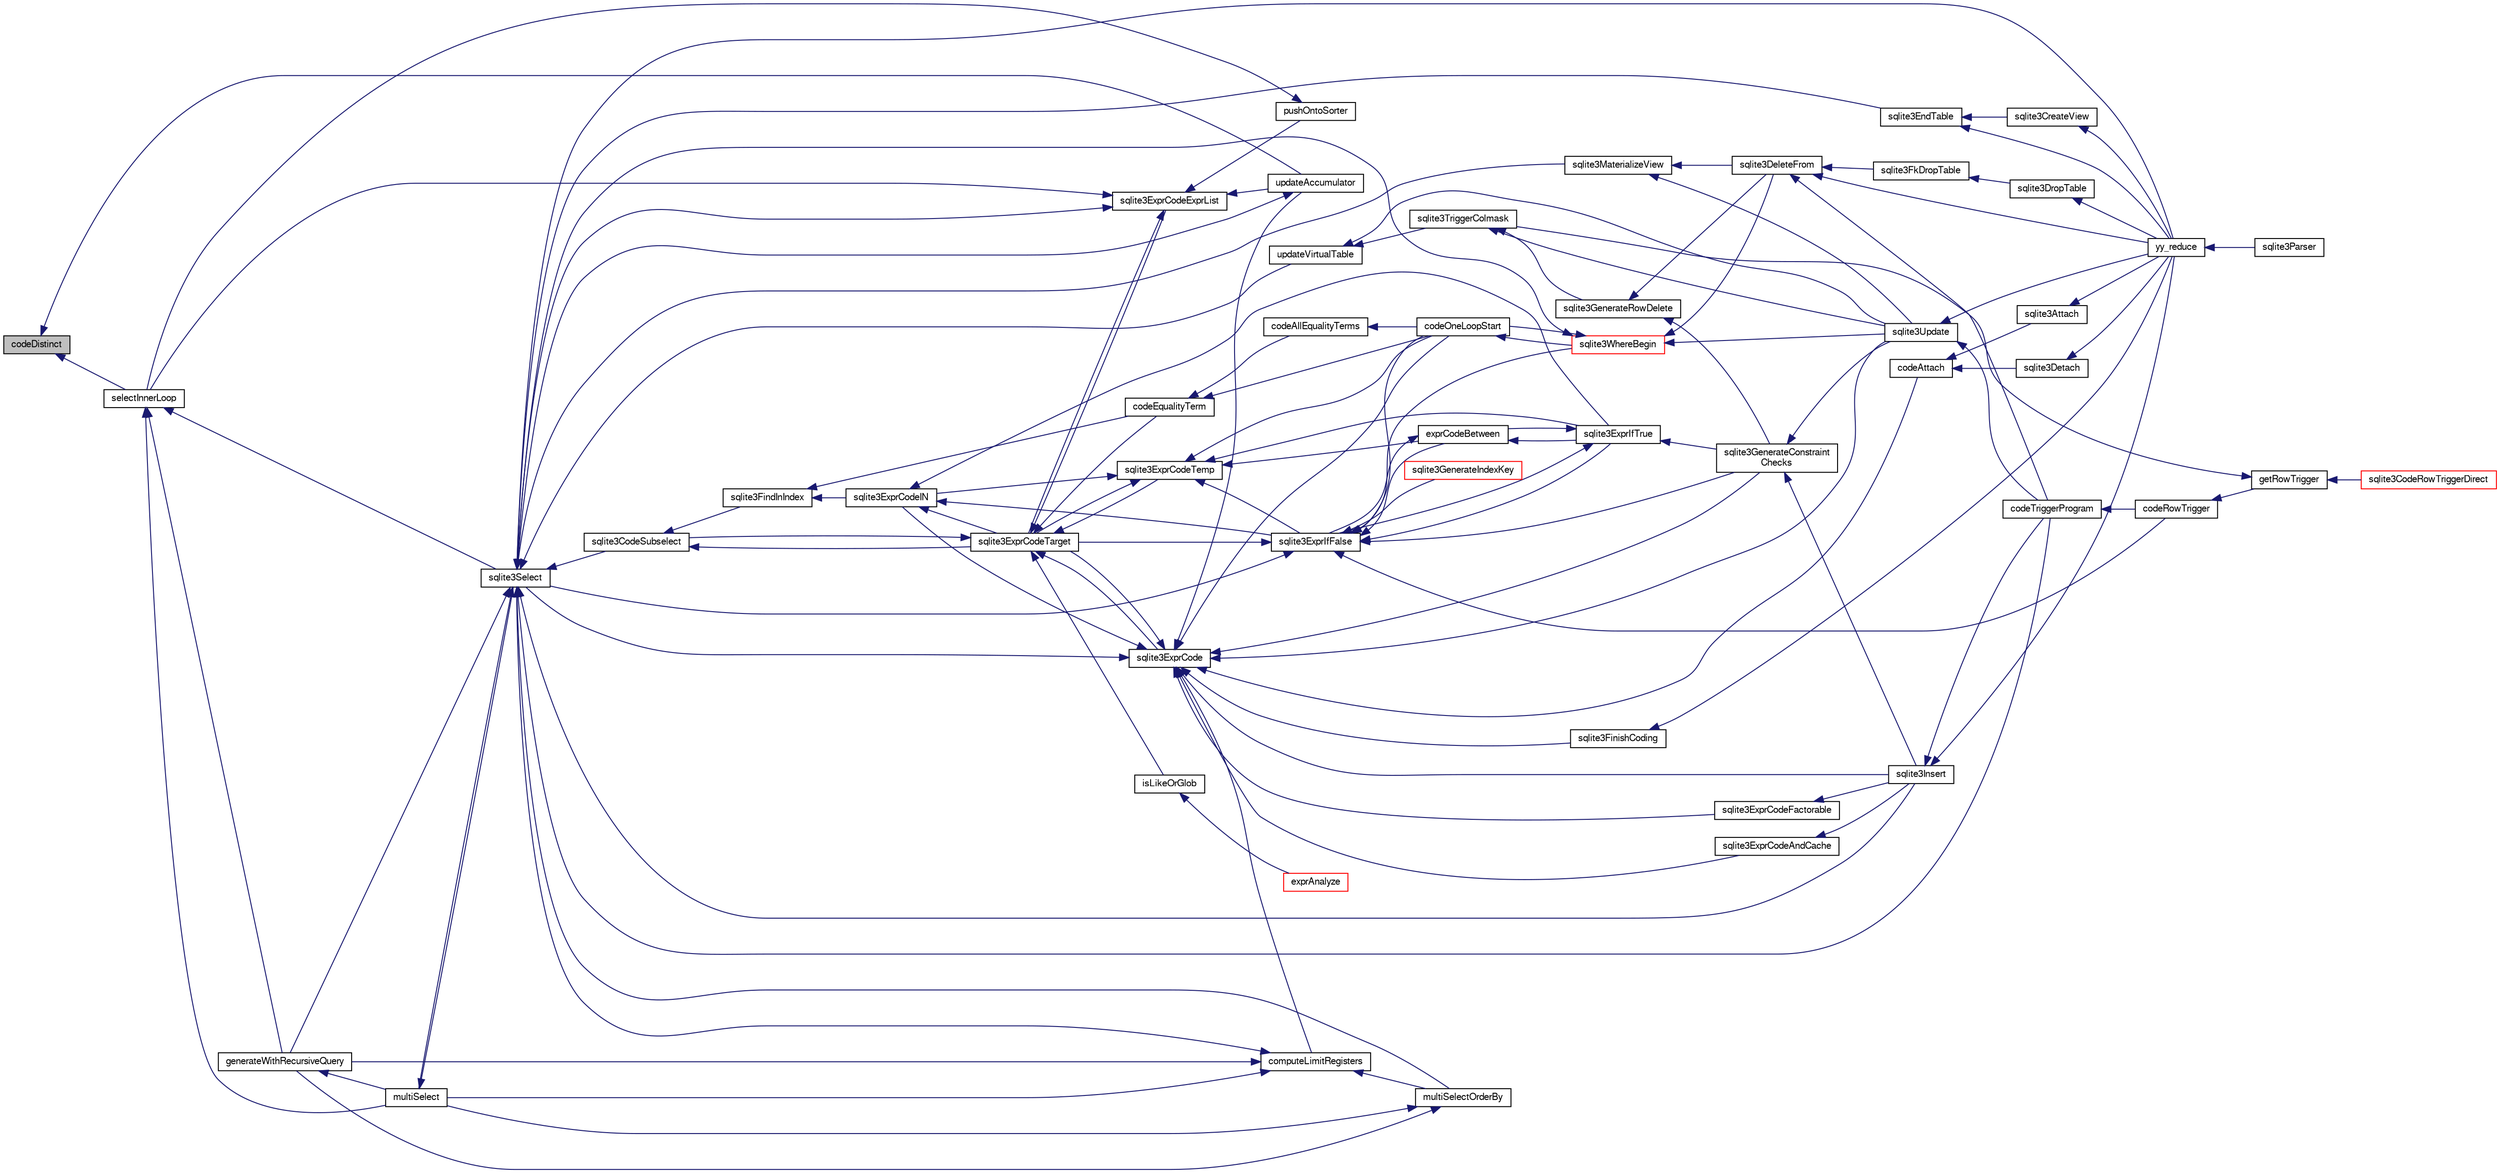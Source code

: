 digraph "codeDistinct"
{
  edge [fontname="FreeSans",fontsize="10",labelfontname="FreeSans",labelfontsize="10"];
  node [fontname="FreeSans",fontsize="10",shape=record];
  rankdir="LR";
  Node51904 [label="codeDistinct",height=0.2,width=0.4,color="black", fillcolor="grey75", style="filled", fontcolor="black"];
  Node51904 -> Node51905 [dir="back",color="midnightblue",fontsize="10",style="solid",fontname="FreeSans"];
  Node51905 [label="selectInnerLoop",height=0.2,width=0.4,color="black", fillcolor="white", style="filled",URL="$sqlite3_8c.html#ababe0933661ebe67eb0e6074bb1fd411"];
  Node51905 -> Node51906 [dir="back",color="midnightblue",fontsize="10",style="solid",fontname="FreeSans"];
  Node51906 [label="generateWithRecursiveQuery",height=0.2,width=0.4,color="black", fillcolor="white", style="filled",URL="$sqlite3_8c.html#ade2c3663fa9c3b9676507984b9483942"];
  Node51906 -> Node51907 [dir="back",color="midnightblue",fontsize="10",style="solid",fontname="FreeSans"];
  Node51907 [label="multiSelect",height=0.2,width=0.4,color="black", fillcolor="white", style="filled",URL="$sqlite3_8c.html#a6456c61f3d9b2389738753cedfa24fa7"];
  Node51907 -> Node51908 [dir="back",color="midnightblue",fontsize="10",style="solid",fontname="FreeSans"];
  Node51908 [label="sqlite3Select",height=0.2,width=0.4,color="black", fillcolor="white", style="filled",URL="$sqlite3_8c.html#a2465ee8c956209ba4b272477b7c21a45"];
  Node51908 -> Node51909 [dir="back",color="midnightblue",fontsize="10",style="solid",fontname="FreeSans"];
  Node51909 [label="sqlite3CodeSubselect",height=0.2,width=0.4,color="black", fillcolor="white", style="filled",URL="$sqlite3_8c.html#aa69b46d2204a1d1b110107a1be12ee0c"];
  Node51909 -> Node51910 [dir="back",color="midnightblue",fontsize="10",style="solid",fontname="FreeSans"];
  Node51910 [label="sqlite3FindInIndex",height=0.2,width=0.4,color="black", fillcolor="white", style="filled",URL="$sqlite3_8c.html#af7d8c56ab0231f44bb5f87b3fafeffb2"];
  Node51910 -> Node51911 [dir="back",color="midnightblue",fontsize="10",style="solid",fontname="FreeSans"];
  Node51911 [label="sqlite3ExprCodeIN",height=0.2,width=0.4,color="black", fillcolor="white", style="filled",URL="$sqlite3_8c.html#ad9cf4f5b5ffb90c24a4a0900c8626193"];
  Node51911 -> Node51912 [dir="back",color="midnightblue",fontsize="10",style="solid",fontname="FreeSans"];
  Node51912 [label="sqlite3ExprCodeTarget",height=0.2,width=0.4,color="black", fillcolor="white", style="filled",URL="$sqlite3_8c.html#a4f308397a0a3ed299ed31aaa1ae2a293"];
  Node51912 -> Node51909 [dir="back",color="midnightblue",fontsize="10",style="solid",fontname="FreeSans"];
  Node51912 -> Node51913 [dir="back",color="midnightblue",fontsize="10",style="solid",fontname="FreeSans"];
  Node51913 [label="sqlite3ExprCodeTemp",height=0.2,width=0.4,color="black", fillcolor="white", style="filled",URL="$sqlite3_8c.html#a3bc5c1ccb3c5851847e2aeb4a84ae1fc"];
  Node51913 -> Node51911 [dir="back",color="midnightblue",fontsize="10",style="solid",fontname="FreeSans"];
  Node51913 -> Node51912 [dir="back",color="midnightblue",fontsize="10",style="solid",fontname="FreeSans"];
  Node51913 -> Node51914 [dir="back",color="midnightblue",fontsize="10",style="solid",fontname="FreeSans"];
  Node51914 [label="exprCodeBetween",height=0.2,width=0.4,color="black", fillcolor="white", style="filled",URL="$sqlite3_8c.html#abd053493214542bca8f406f42145d173"];
  Node51914 -> Node51915 [dir="back",color="midnightblue",fontsize="10",style="solid",fontname="FreeSans"];
  Node51915 [label="sqlite3ExprIfTrue",height=0.2,width=0.4,color="black", fillcolor="white", style="filled",URL="$sqlite3_8c.html#ad93a55237c23e1b743ab1f59df1a1444"];
  Node51915 -> Node51914 [dir="back",color="midnightblue",fontsize="10",style="solid",fontname="FreeSans"];
  Node51915 -> Node51916 [dir="back",color="midnightblue",fontsize="10",style="solid",fontname="FreeSans"];
  Node51916 [label="sqlite3ExprIfFalse",height=0.2,width=0.4,color="black", fillcolor="white", style="filled",URL="$sqlite3_8c.html#af97ecccb5d56e321e118414b08f65b71"];
  Node51916 -> Node51912 [dir="back",color="midnightblue",fontsize="10",style="solid",fontname="FreeSans"];
  Node51916 -> Node51914 [dir="back",color="midnightblue",fontsize="10",style="solid",fontname="FreeSans"];
  Node51916 -> Node51915 [dir="back",color="midnightblue",fontsize="10",style="solid",fontname="FreeSans"];
  Node51916 -> Node51917 [dir="back",color="midnightblue",fontsize="10",style="solid",fontname="FreeSans"];
  Node51917 [label="sqlite3GenerateIndexKey",height=0.2,width=0.4,color="red", fillcolor="white", style="filled",URL="$sqlite3_8c.html#ab85ac93d5c5e6760f45f07897be7f272"];
  Node51916 -> Node51943 [dir="back",color="midnightblue",fontsize="10",style="solid",fontname="FreeSans"];
  Node51943 [label="sqlite3GenerateConstraint\lChecks",height=0.2,width=0.4,color="black", fillcolor="white", style="filled",URL="$sqlite3_8c.html#aef639c1e6a0c0a67ca6e7690ad931bd2"];
  Node51943 -> Node51941 [dir="back",color="midnightblue",fontsize="10",style="solid",fontname="FreeSans"];
  Node51941 [label="sqlite3Insert",height=0.2,width=0.4,color="black", fillcolor="white", style="filled",URL="$sqlite3_8c.html#a5b17c9c2000bae6bdff8e6be48d7dc2b"];
  Node51941 -> Node51934 [dir="back",color="midnightblue",fontsize="10",style="solid",fontname="FreeSans"];
  Node51934 [label="codeTriggerProgram",height=0.2,width=0.4,color="black", fillcolor="white", style="filled",URL="$sqlite3_8c.html#a120801f59d9281d201d2ff4b2606836e"];
  Node51934 -> Node51935 [dir="back",color="midnightblue",fontsize="10",style="solid",fontname="FreeSans"];
  Node51935 [label="codeRowTrigger",height=0.2,width=0.4,color="black", fillcolor="white", style="filled",URL="$sqlite3_8c.html#a463cea5aaaf388b560b206570a0022fc"];
  Node51935 -> Node51936 [dir="back",color="midnightblue",fontsize="10",style="solid",fontname="FreeSans"];
  Node51936 [label="getRowTrigger",height=0.2,width=0.4,color="black", fillcolor="white", style="filled",URL="$sqlite3_8c.html#a69626ef20b540d1a2b19cf56f3f45689"];
  Node51936 -> Node51937 [dir="back",color="midnightblue",fontsize="10",style="solid",fontname="FreeSans"];
  Node51937 [label="sqlite3CodeRowTriggerDirect",height=0.2,width=0.4,color="red", fillcolor="white", style="filled",URL="$sqlite3_8c.html#ad92829f9001bcf89a0299dad5a48acd4"];
  Node51936 -> Node51942 [dir="back",color="midnightblue",fontsize="10",style="solid",fontname="FreeSans"];
  Node51942 [label="sqlite3TriggerColmask",height=0.2,width=0.4,color="black", fillcolor="white", style="filled",URL="$sqlite3_8c.html#acace8e99e37ae5e84ea03c65e820c540"];
  Node51942 -> Node51930 [dir="back",color="midnightblue",fontsize="10",style="solid",fontname="FreeSans"];
  Node51930 [label="sqlite3GenerateRowDelete",height=0.2,width=0.4,color="black", fillcolor="white", style="filled",URL="$sqlite3_8c.html#a2c76cbf3027fc18fdbb8cb4cd96b77d9"];
  Node51930 -> Node51931 [dir="back",color="midnightblue",fontsize="10",style="solid",fontname="FreeSans"];
  Node51931 [label="sqlite3DeleteFrom",height=0.2,width=0.4,color="black", fillcolor="white", style="filled",URL="$sqlite3_8c.html#ab9b4b45349188b49eabb23f94608a091"];
  Node51931 -> Node51932 [dir="back",color="midnightblue",fontsize="10",style="solid",fontname="FreeSans"];
  Node51932 [label="sqlite3FkDropTable",height=0.2,width=0.4,color="black", fillcolor="white", style="filled",URL="$sqlite3_8c.html#a1218c6fc74e89152ceaa4760e82f5ef9"];
  Node51932 -> Node51933 [dir="back",color="midnightblue",fontsize="10",style="solid",fontname="FreeSans"];
  Node51933 [label="sqlite3DropTable",height=0.2,width=0.4,color="black", fillcolor="white", style="filled",URL="$sqlite3_8c.html#a5534f77364b5568783c0e50db3c9defb"];
  Node51933 -> Node51921 [dir="back",color="midnightblue",fontsize="10",style="solid",fontname="FreeSans"];
  Node51921 [label="yy_reduce",height=0.2,width=0.4,color="black", fillcolor="white", style="filled",URL="$sqlite3_8c.html#a7c419a9b25711c666a9a2449ef377f14"];
  Node51921 -> Node51922 [dir="back",color="midnightblue",fontsize="10",style="solid",fontname="FreeSans"];
  Node51922 [label="sqlite3Parser",height=0.2,width=0.4,color="black", fillcolor="white", style="filled",URL="$sqlite3_8c.html#a0327d71a5fabe0b6a343d78a2602e72a"];
  Node51931 -> Node51934 [dir="back",color="midnightblue",fontsize="10",style="solid",fontname="FreeSans"];
  Node51931 -> Node51921 [dir="back",color="midnightblue",fontsize="10",style="solid",fontname="FreeSans"];
  Node51930 -> Node51943 [dir="back",color="midnightblue",fontsize="10",style="solid",fontname="FreeSans"];
  Node51942 -> Node51939 [dir="back",color="midnightblue",fontsize="10",style="solid",fontname="FreeSans"];
  Node51939 [label="sqlite3Update",height=0.2,width=0.4,color="black", fillcolor="white", style="filled",URL="$sqlite3_8c.html#ac5aa67c46e8cc8174566fabe6809fafa"];
  Node51939 -> Node51934 [dir="back",color="midnightblue",fontsize="10",style="solid",fontname="FreeSans"];
  Node51939 -> Node51921 [dir="back",color="midnightblue",fontsize="10",style="solid",fontname="FreeSans"];
  Node51941 -> Node51921 [dir="back",color="midnightblue",fontsize="10",style="solid",fontname="FreeSans"];
  Node51943 -> Node51939 [dir="back",color="midnightblue",fontsize="10",style="solid",fontname="FreeSans"];
  Node51916 -> Node51908 [dir="back",color="midnightblue",fontsize="10",style="solid",fontname="FreeSans"];
  Node51916 -> Node51935 [dir="back",color="midnightblue",fontsize="10",style="solid",fontname="FreeSans"];
  Node51916 -> Node51949 [dir="back",color="midnightblue",fontsize="10",style="solid",fontname="FreeSans"];
  Node51949 [label="codeOneLoopStart",height=0.2,width=0.4,color="black", fillcolor="white", style="filled",URL="$sqlite3_8c.html#aa868875120b151c169cc79139ed6e008"];
  Node51949 -> Node51946 [dir="back",color="midnightblue",fontsize="10",style="solid",fontname="FreeSans"];
  Node51946 [label="sqlite3WhereBegin",height=0.2,width=0.4,color="red", fillcolor="white", style="filled",URL="$sqlite3_8c.html#acad049f5c9a96a8118cffd5e5ce89f7c"];
  Node51946 -> Node51931 [dir="back",color="midnightblue",fontsize="10",style="solid",fontname="FreeSans"];
  Node51946 -> Node51908 [dir="back",color="midnightblue",fontsize="10",style="solid",fontname="FreeSans"];
  Node51946 -> Node51939 [dir="back",color="midnightblue",fontsize="10",style="solid",fontname="FreeSans"];
  Node51946 -> Node51949 [dir="back",color="midnightblue",fontsize="10",style="solid",fontname="FreeSans"];
  Node51916 -> Node51946 [dir="back",color="midnightblue",fontsize="10",style="solid",fontname="FreeSans"];
  Node51915 -> Node51943 [dir="back",color="midnightblue",fontsize="10",style="solid",fontname="FreeSans"];
  Node51914 -> Node51916 [dir="back",color="midnightblue",fontsize="10",style="solid",fontname="FreeSans"];
  Node51913 -> Node51915 [dir="back",color="midnightblue",fontsize="10",style="solid",fontname="FreeSans"];
  Node51913 -> Node51916 [dir="back",color="midnightblue",fontsize="10",style="solid",fontname="FreeSans"];
  Node51913 -> Node51949 [dir="back",color="midnightblue",fontsize="10",style="solid",fontname="FreeSans"];
  Node51912 -> Node51950 [dir="back",color="midnightblue",fontsize="10",style="solid",fontname="FreeSans"];
  Node51950 [label="sqlite3ExprCode",height=0.2,width=0.4,color="black", fillcolor="white", style="filled",URL="$sqlite3_8c.html#a75f270fb0b111b86924cca4ea507b417"];
  Node51950 -> Node51911 [dir="back",color="midnightblue",fontsize="10",style="solid",fontname="FreeSans"];
  Node51950 -> Node51912 [dir="back",color="midnightblue",fontsize="10",style="solid",fontname="FreeSans"];
  Node51950 -> Node51951 [dir="back",color="midnightblue",fontsize="10",style="solid",fontname="FreeSans"];
  Node51951 [label="sqlite3ExprCodeFactorable",height=0.2,width=0.4,color="black", fillcolor="white", style="filled",URL="$sqlite3_8c.html#a843f7fd58eec5a683c1fd8435fcd1e84"];
  Node51951 -> Node51941 [dir="back",color="midnightblue",fontsize="10",style="solid",fontname="FreeSans"];
  Node51950 -> Node51952 [dir="back",color="midnightblue",fontsize="10",style="solid",fontname="FreeSans"];
  Node51952 [label="sqlite3ExprCodeAndCache",height=0.2,width=0.4,color="black", fillcolor="white", style="filled",URL="$sqlite3_8c.html#ae3e46527d9b7fc9cb9236d21a5e6b1d8"];
  Node51952 -> Node51941 [dir="back",color="midnightblue",fontsize="10",style="solid",fontname="FreeSans"];
  Node51950 -> Node51953 [dir="back",color="midnightblue",fontsize="10",style="solid",fontname="FreeSans"];
  Node51953 [label="codeAttach",height=0.2,width=0.4,color="black", fillcolor="white", style="filled",URL="$sqlite3_8c.html#ade4e9e30d828a19c191fdcb098676d5b"];
  Node51953 -> Node51954 [dir="back",color="midnightblue",fontsize="10",style="solid",fontname="FreeSans"];
  Node51954 [label="sqlite3Detach",height=0.2,width=0.4,color="black", fillcolor="white", style="filled",URL="$sqlite3_8c.html#ab1a5a0b01c7560aef5e0b8603a68747d"];
  Node51954 -> Node51921 [dir="back",color="midnightblue",fontsize="10",style="solid",fontname="FreeSans"];
  Node51953 -> Node51955 [dir="back",color="midnightblue",fontsize="10",style="solid",fontname="FreeSans"];
  Node51955 [label="sqlite3Attach",height=0.2,width=0.4,color="black", fillcolor="white", style="filled",URL="$sqlite3_8c.html#ae0907fe0b43cc1b4c7e6a16213e8546f"];
  Node51955 -> Node51921 [dir="back",color="midnightblue",fontsize="10",style="solid",fontname="FreeSans"];
  Node51950 -> Node51956 [dir="back",color="midnightblue",fontsize="10",style="solid",fontname="FreeSans"];
  Node51956 [label="sqlite3FinishCoding",height=0.2,width=0.4,color="black", fillcolor="white", style="filled",URL="$sqlite3_8c.html#a651bc5b446c276c092705856d995b278"];
  Node51956 -> Node51921 [dir="back",color="midnightblue",fontsize="10",style="solid",fontname="FreeSans"];
  Node51950 -> Node51941 [dir="back",color="midnightblue",fontsize="10",style="solid",fontname="FreeSans"];
  Node51950 -> Node51943 [dir="back",color="midnightblue",fontsize="10",style="solid",fontname="FreeSans"];
  Node51950 -> Node51957 [dir="back",color="midnightblue",fontsize="10",style="solid",fontname="FreeSans"];
  Node51957 [label="computeLimitRegisters",height=0.2,width=0.4,color="black", fillcolor="white", style="filled",URL="$sqlite3_8c.html#ae9d37055e4905929b6f6cda5461e2f37"];
  Node51957 -> Node51906 [dir="back",color="midnightblue",fontsize="10",style="solid",fontname="FreeSans"];
  Node51957 -> Node51907 [dir="back",color="midnightblue",fontsize="10",style="solid",fontname="FreeSans"];
  Node51957 -> Node51958 [dir="back",color="midnightblue",fontsize="10",style="solid",fontname="FreeSans"];
  Node51958 [label="multiSelectOrderBy",height=0.2,width=0.4,color="black", fillcolor="white", style="filled",URL="$sqlite3_8c.html#afcdb8488c6f4dfdadaf9f04bca35b808"];
  Node51958 -> Node51906 [dir="back",color="midnightblue",fontsize="10",style="solid",fontname="FreeSans"];
  Node51958 -> Node51907 [dir="back",color="midnightblue",fontsize="10",style="solid",fontname="FreeSans"];
  Node51957 -> Node51908 [dir="back",color="midnightblue",fontsize="10",style="solid",fontname="FreeSans"];
  Node51950 -> Node51959 [dir="back",color="midnightblue",fontsize="10",style="solid",fontname="FreeSans"];
  Node51959 [label="updateAccumulator",height=0.2,width=0.4,color="black", fillcolor="white", style="filled",URL="$sqlite3_8c.html#a1681660dd3ecd50c8727d6e56a537bd9"];
  Node51959 -> Node51908 [dir="back",color="midnightblue",fontsize="10",style="solid",fontname="FreeSans"];
  Node51950 -> Node51908 [dir="back",color="midnightblue",fontsize="10",style="solid",fontname="FreeSans"];
  Node51950 -> Node51939 [dir="back",color="midnightblue",fontsize="10",style="solid",fontname="FreeSans"];
  Node51950 -> Node51949 [dir="back",color="midnightblue",fontsize="10",style="solid",fontname="FreeSans"];
  Node51912 -> Node51960 [dir="back",color="midnightblue",fontsize="10",style="solid",fontname="FreeSans"];
  Node51960 [label="sqlite3ExprCodeExprList",height=0.2,width=0.4,color="black", fillcolor="white", style="filled",URL="$sqlite3_8c.html#a05b2b3dc3de7565de24eb3a2ff4e9566"];
  Node51960 -> Node51912 [dir="back",color="midnightblue",fontsize="10",style="solid",fontname="FreeSans"];
  Node51960 -> Node51961 [dir="back",color="midnightblue",fontsize="10",style="solid",fontname="FreeSans"];
  Node51961 [label="pushOntoSorter",height=0.2,width=0.4,color="black", fillcolor="white", style="filled",URL="$sqlite3_8c.html#a4555397beb584a386e7739cf022a6651"];
  Node51961 -> Node51905 [dir="back",color="midnightblue",fontsize="10",style="solid",fontname="FreeSans"];
  Node51960 -> Node51905 [dir="back",color="midnightblue",fontsize="10",style="solid",fontname="FreeSans"];
  Node51960 -> Node51959 [dir="back",color="midnightblue",fontsize="10",style="solid",fontname="FreeSans"];
  Node51960 -> Node51908 [dir="back",color="midnightblue",fontsize="10",style="solid",fontname="FreeSans"];
  Node51912 -> Node51962 [dir="back",color="midnightblue",fontsize="10",style="solid",fontname="FreeSans"];
  Node51962 [label="isLikeOrGlob",height=0.2,width=0.4,color="black", fillcolor="white", style="filled",URL="$sqlite3_8c.html#a6c38e495198bf8976f68d1a6ebd74a50"];
  Node51962 -> Node51963 [dir="back",color="midnightblue",fontsize="10",style="solid",fontname="FreeSans"];
  Node51963 [label="exprAnalyze",height=0.2,width=0.4,color="red", fillcolor="white", style="filled",URL="$sqlite3_8c.html#acb10e48c9a4184a4edd9bfd5b14ad0b7"];
  Node51912 -> Node51971 [dir="back",color="midnightblue",fontsize="10",style="solid",fontname="FreeSans"];
  Node51971 [label="codeEqualityTerm",height=0.2,width=0.4,color="black", fillcolor="white", style="filled",URL="$sqlite3_8c.html#ad88a57073f031452c9843e97f15acc47"];
  Node51971 -> Node51972 [dir="back",color="midnightblue",fontsize="10",style="solid",fontname="FreeSans"];
  Node51972 [label="codeAllEqualityTerms",height=0.2,width=0.4,color="black", fillcolor="white", style="filled",URL="$sqlite3_8c.html#a3095598b812500a4efe41bf17cd49381"];
  Node51972 -> Node51949 [dir="back",color="midnightblue",fontsize="10",style="solid",fontname="FreeSans"];
  Node51971 -> Node51949 [dir="back",color="midnightblue",fontsize="10",style="solid",fontname="FreeSans"];
  Node51911 -> Node51915 [dir="back",color="midnightblue",fontsize="10",style="solid",fontname="FreeSans"];
  Node51911 -> Node51916 [dir="back",color="midnightblue",fontsize="10",style="solid",fontname="FreeSans"];
  Node51910 -> Node51971 [dir="back",color="midnightblue",fontsize="10",style="solid",fontname="FreeSans"];
  Node51909 -> Node51912 [dir="back",color="midnightblue",fontsize="10",style="solid",fontname="FreeSans"];
  Node51908 -> Node51924 [dir="back",color="midnightblue",fontsize="10",style="solid",fontname="FreeSans"];
  Node51924 [label="sqlite3EndTable",height=0.2,width=0.4,color="black", fillcolor="white", style="filled",URL="$sqlite3_8c.html#a7b5f2c66c0f0b6f819d970ca389768b0"];
  Node51924 -> Node51925 [dir="back",color="midnightblue",fontsize="10",style="solid",fontname="FreeSans"];
  Node51925 [label="sqlite3CreateView",height=0.2,width=0.4,color="black", fillcolor="white", style="filled",URL="$sqlite3_8c.html#a9d85cb00ff71dee5cd9a019503a6982e"];
  Node51925 -> Node51921 [dir="back",color="midnightblue",fontsize="10",style="solid",fontname="FreeSans"];
  Node51924 -> Node51921 [dir="back",color="midnightblue",fontsize="10",style="solid",fontname="FreeSans"];
  Node51908 -> Node51973 [dir="back",color="midnightblue",fontsize="10",style="solid",fontname="FreeSans"];
  Node51973 [label="sqlite3MaterializeView",height=0.2,width=0.4,color="black", fillcolor="white", style="filled",URL="$sqlite3_8c.html#a4557984b0b75f998fb0c3f231c9b1def"];
  Node51973 -> Node51931 [dir="back",color="midnightblue",fontsize="10",style="solid",fontname="FreeSans"];
  Node51973 -> Node51939 [dir="back",color="midnightblue",fontsize="10",style="solid",fontname="FreeSans"];
  Node51908 -> Node51941 [dir="back",color="midnightblue",fontsize="10",style="solid",fontname="FreeSans"];
  Node51908 -> Node51906 [dir="back",color="midnightblue",fontsize="10",style="solid",fontname="FreeSans"];
  Node51908 -> Node51907 [dir="back",color="midnightblue",fontsize="10",style="solid",fontname="FreeSans"];
  Node51908 -> Node51958 [dir="back",color="midnightblue",fontsize="10",style="solid",fontname="FreeSans"];
  Node51908 -> Node51934 [dir="back",color="midnightblue",fontsize="10",style="solid",fontname="FreeSans"];
  Node51908 -> Node51974 [dir="back",color="midnightblue",fontsize="10",style="solid",fontname="FreeSans"];
  Node51974 [label="updateVirtualTable",height=0.2,width=0.4,color="black", fillcolor="white", style="filled",URL="$sqlite3_8c.html#a740220531db9293c39a2cdd7da3f74e1"];
  Node51974 -> Node51942 [dir="back",color="midnightblue",fontsize="10",style="solid",fontname="FreeSans"];
  Node51974 -> Node51939 [dir="back",color="midnightblue",fontsize="10",style="solid",fontname="FreeSans"];
  Node51908 -> Node51921 [dir="back",color="midnightblue",fontsize="10",style="solid",fontname="FreeSans"];
  Node51905 -> Node51907 [dir="back",color="midnightblue",fontsize="10",style="solid",fontname="FreeSans"];
  Node51905 -> Node51908 [dir="back",color="midnightblue",fontsize="10",style="solid",fontname="FreeSans"];
  Node51904 -> Node51959 [dir="back",color="midnightblue",fontsize="10",style="solid",fontname="FreeSans"];
}
